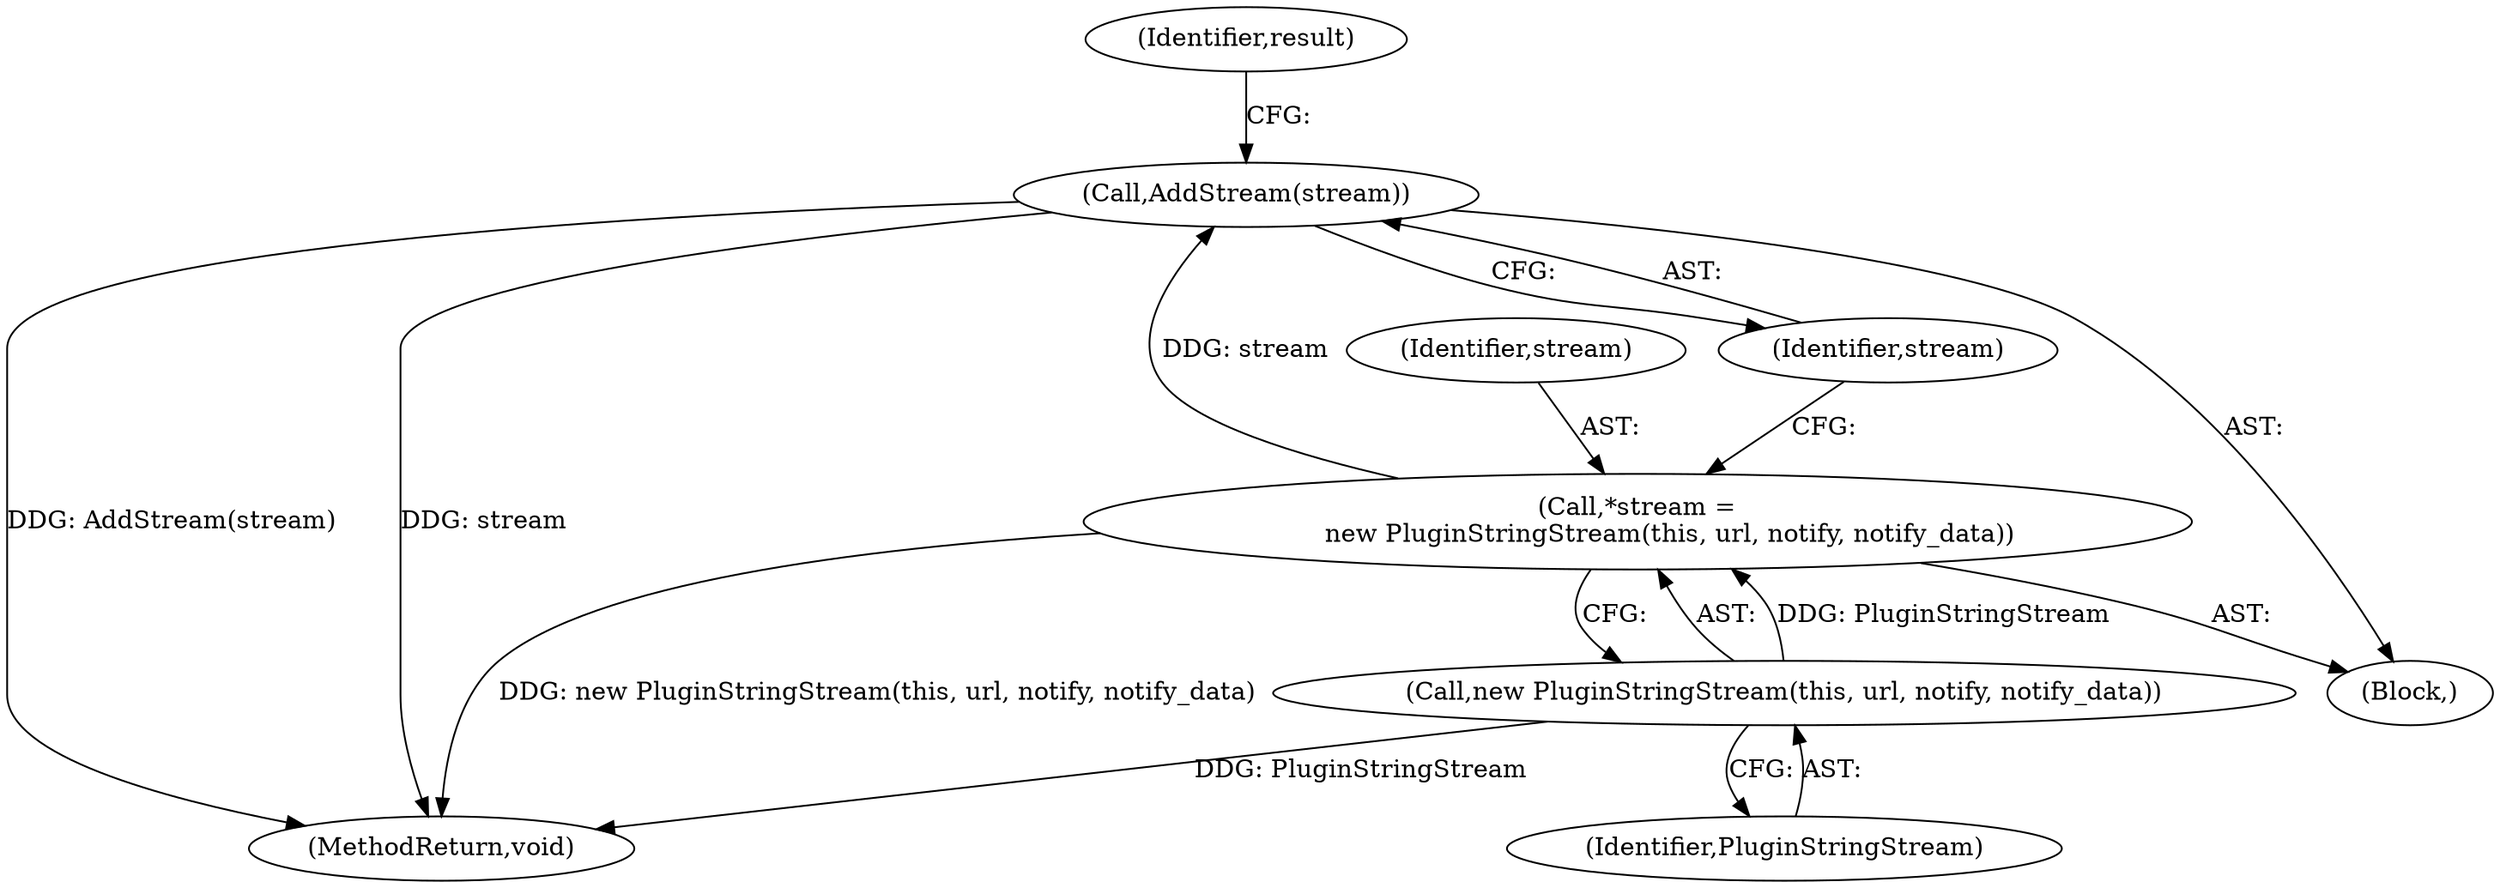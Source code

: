 digraph "0_Chrome_ea3d1d84be3d6f97bf50e76511c9e26af6895533_33@pointer" {
"1000122" [label="(Call,AddStream(stream))"];
"1000118" [label="(Call,*stream =\n        new PluginStringStream(this, url, notify, notify_data))"];
"1000120" [label="(Call,new PluginStringStream(this, url, notify, notify_data))"];
"1000135" [label="(MethodReturn,void)"];
"1000121" [label="(Identifier,PluginStringStream)"];
"1000119" [label="(Identifier,stream)"];
"1000116" [label="(Block,)"];
"1000122" [label="(Call,AddStream(stream))"];
"1000120" [label="(Call,new PluginStringStream(this, url, notify, notify_data))"];
"1000118" [label="(Call,*stream =\n        new PluginStringStream(this, url, notify, notify_data))"];
"1000123" [label="(Identifier,stream)"];
"1000125" [label="(Identifier,result)"];
"1000122" -> "1000116"  [label="AST: "];
"1000122" -> "1000123"  [label="CFG: "];
"1000123" -> "1000122"  [label="AST: "];
"1000125" -> "1000122"  [label="CFG: "];
"1000122" -> "1000135"  [label="DDG: AddStream(stream)"];
"1000122" -> "1000135"  [label="DDG: stream"];
"1000118" -> "1000122"  [label="DDG: stream"];
"1000118" -> "1000116"  [label="AST: "];
"1000118" -> "1000120"  [label="CFG: "];
"1000119" -> "1000118"  [label="AST: "];
"1000120" -> "1000118"  [label="AST: "];
"1000123" -> "1000118"  [label="CFG: "];
"1000118" -> "1000135"  [label="DDG: new PluginStringStream(this, url, notify, notify_data)"];
"1000120" -> "1000118"  [label="DDG: PluginStringStream"];
"1000120" -> "1000121"  [label="CFG: "];
"1000121" -> "1000120"  [label="AST: "];
"1000120" -> "1000135"  [label="DDG: PluginStringStream"];
}
